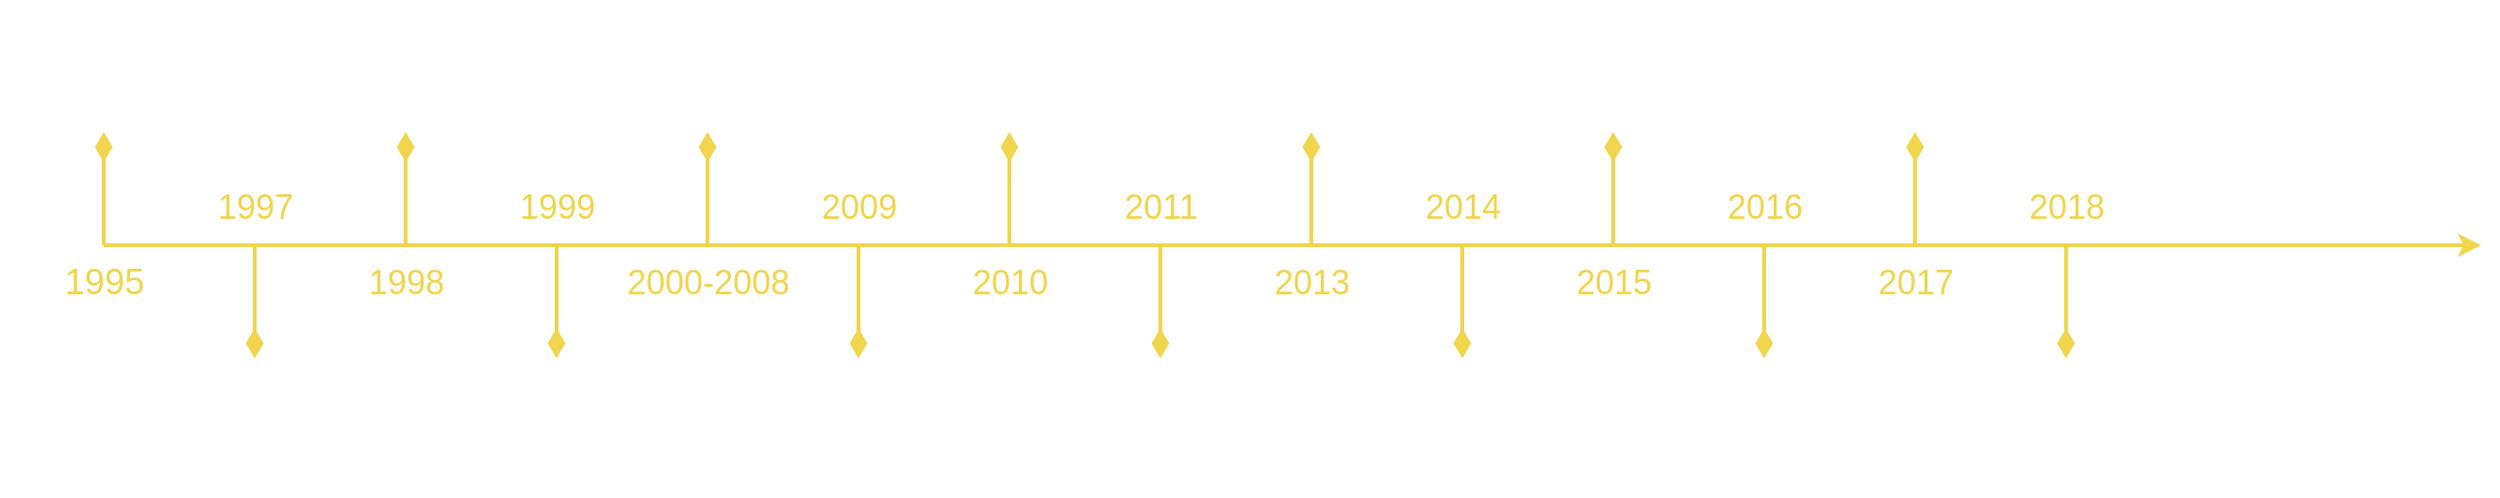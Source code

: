 <mxfile version="18.0.1" type="device"><diagram id="HyhiWc7TbIcFqU2RdQ8U" name="第 1 页"><mxGraphModel dx="2123" dy="951" grid="1" gridSize="10" guides="1" tooltips="1" connect="1" arrows="1" fold="1" page="0" pageScale="1" pageWidth="1600" pageHeight="900" math="0" shadow="0"><root><mxCell id="0"/><mxCell id="1" parent="0"/><mxCell id="qEoi0BbrAxVnQaoXNb8z-2" value="" style="endArrow=classic;html=1;rounded=0;strokeWidth=2;strokeColor=#F0D54D;" edge="1" parent="1"><mxGeometry width="50" height="50" relative="1" as="geometry"><mxPoint x="40" y="400" as="sourcePoint"/><mxPoint x="1300" y="400" as="targetPoint"/></mxGeometry></mxCell><mxCell id="qEoi0BbrAxVnQaoXNb8z-3" value="" style="endArrow=diamondThin;html=1;rounded=0;strokeWidth=2;endFill=1;strokeColor=#F0D54D;endSize=10;startSize=10;" edge="1" parent="1"><mxGeometry width="50" height="50" relative="1" as="geometry"><mxPoint x="40" y="400" as="sourcePoint"/><mxPoint x="40" y="340" as="targetPoint"/></mxGeometry></mxCell><mxCell id="qEoi0BbrAxVnQaoXNb8z-5" value="" style="endArrow=none;html=1;rounded=0;strokeWidth=2;endFill=0;strokeColor=#F0D54D;startArrow=diamondThin;startFill=1;endSize=10;startSize=10;" edge="1" parent="1"><mxGeometry width="50" height="50" relative="1" as="geometry"><mxPoint x="120" y="460" as="sourcePoint"/><mxPoint x="120" y="400" as="targetPoint"/></mxGeometry></mxCell><mxCell id="qEoi0BbrAxVnQaoXNb8z-6" value="" style="endArrow=diamondThin;html=1;rounded=0;strokeWidth=2;endFill=1;strokeColor=#F0D54D;endSize=10;startSize=10;" edge="1" parent="1"><mxGeometry width="50" height="50" relative="1" as="geometry"><mxPoint x="200" y="400" as="sourcePoint"/><mxPoint x="200" y="340" as="targetPoint"/></mxGeometry></mxCell><mxCell id="qEoi0BbrAxVnQaoXNb8z-7" value="" style="endArrow=diamondThin;html=1;rounded=0;strokeWidth=2;endFill=1;strokeColor=#F0D54D;endSize=10;startSize=10;" edge="1" parent="1"><mxGeometry width="50" height="50" relative="1" as="geometry"><mxPoint x="360" y="400" as="sourcePoint"/><mxPoint x="360" y="340" as="targetPoint"/></mxGeometry></mxCell><mxCell id="qEoi0BbrAxVnQaoXNb8z-8" value="" style="endArrow=diamondThin;html=1;rounded=0;strokeWidth=2;endFill=1;strokeColor=#F0D54D;endSize=10;startSize=10;" edge="1" parent="1"><mxGeometry width="50" height="50" relative="1" as="geometry"><mxPoint x="520" y="400" as="sourcePoint"/><mxPoint x="520" y="340" as="targetPoint"/></mxGeometry></mxCell><mxCell id="qEoi0BbrAxVnQaoXNb8z-9" value="" style="endArrow=diamondThin;html=1;rounded=0;strokeWidth=2;endFill=1;strokeColor=#F0D54D;endSize=10;startSize=10;" edge="1" parent="1"><mxGeometry width="50" height="50" relative="1" as="geometry"><mxPoint x="680" y="400" as="sourcePoint"/><mxPoint x="680" y="340" as="targetPoint"/></mxGeometry></mxCell><mxCell id="qEoi0BbrAxVnQaoXNb8z-10" value="&lt;font color=&quot;#f0d54d&quot; style=&quot;font-size: 19px;&quot;&gt;1995&lt;/font&gt;" style="text;html=1;align=center;verticalAlign=middle;resizable=0;points=[];autosize=1;strokeColor=none;fillColor=none;" vertex="1" parent="1"><mxGeometry x="10" y="410" width="60" height="20" as="geometry"/></mxCell><mxCell id="qEoi0BbrAxVnQaoXNb8z-11" value="&lt;font color=&quot;#f0d54d&quot; style=&quot;font-size: 18px;&quot;&gt;1997&lt;/font&gt;" style="text;html=1;align=center;verticalAlign=middle;resizable=0;points=[];autosize=1;strokeColor=none;fillColor=none;" vertex="1" parent="1"><mxGeometry x="90" y="370" width="60" height="20" as="geometry"/></mxCell><mxCell id="qEoi0BbrAxVnQaoXNb8z-12" value="&lt;font color=&quot;#f0d54d&quot; style=&quot;font-size: 18px;&quot;&gt;1998&lt;/font&gt;" style="text;html=1;align=center;verticalAlign=middle;resizable=0;points=[];autosize=1;strokeColor=none;fillColor=none;" vertex="1" parent="1"><mxGeometry x="170" y="410" width="60" height="20" as="geometry"/></mxCell><mxCell id="qEoi0BbrAxVnQaoXNb8z-13" value="" style="endArrow=none;html=1;rounded=0;strokeWidth=2;endFill=0;strokeColor=#F0D54D;startArrow=diamondThin;startFill=1;endSize=10;startSize=10;" edge="1" parent="1"><mxGeometry width="50" height="50" relative="1" as="geometry"><mxPoint x="280" y="460.0" as="sourcePoint"/><mxPoint x="280" y="400.0" as="targetPoint"/></mxGeometry></mxCell><mxCell id="qEoi0BbrAxVnQaoXNb8z-14" value="" style="endArrow=none;html=1;rounded=0;strokeWidth=2;endFill=0;strokeColor=#F0D54D;startArrow=diamondThin;startFill=1;endSize=10;startSize=10;" edge="1" parent="1"><mxGeometry width="50" height="50" relative="1" as="geometry"><mxPoint x="440" y="460.0" as="sourcePoint"/><mxPoint x="440" y="400.0" as="targetPoint"/></mxGeometry></mxCell><mxCell id="qEoi0BbrAxVnQaoXNb8z-15" value="" style="endArrow=none;html=1;rounded=0;strokeWidth=2;endFill=0;strokeColor=#F0D54D;startArrow=diamondThin;startFill=1;endSize=10;startSize=10;" edge="1" parent="1"><mxGeometry width="50" height="50" relative="1" as="geometry"><mxPoint x="600" y="460.0" as="sourcePoint"/><mxPoint x="600" y="400.0" as="targetPoint"/></mxGeometry></mxCell><mxCell id="qEoi0BbrAxVnQaoXNb8z-16" value="&lt;font color=&quot;#f0d54d&quot; style=&quot;font-size: 18px;&quot;&gt;1999&lt;/font&gt;" style="text;html=1;align=center;verticalAlign=middle;resizable=0;points=[];autosize=1;strokeColor=none;fillColor=none;" vertex="1" parent="1"><mxGeometry x="250" y="370" width="60" height="20" as="geometry"/></mxCell><mxCell id="qEoi0BbrAxVnQaoXNb8z-17" value="&lt;font style=&quot;font-size: 19px;&quot; face=&quot;Verdana&quot; color=&quot;#ffffff&quot;&gt;诞生&lt;br&gt;JavaScript&lt;/font&gt;" style="text;html=1;align=center;verticalAlign=middle;resizable=0;points=[];autosize=1;strokeColor=none;fillColor=none;fontSize=21;fontColor=#F0D54D;" vertex="1" parent="1"><mxGeometry x="-15" y="270" width="110" height="60" as="geometry"/></mxCell><mxCell id="qEoi0BbrAxVnQaoXNb8z-18" value="&lt;font color=&quot;#f0d54d&quot; style=&quot;font-size: 18px;&quot;&gt;2000-2008&lt;/font&gt;" style="text;html=1;align=center;verticalAlign=middle;resizable=0;points=[];autosize=1;strokeColor=none;fillColor=none;" vertex="1" parent="1"><mxGeometry x="310" y="410" width="100" height="20" as="geometry"/></mxCell><mxCell id="qEoi0BbrAxVnQaoXNb8z-19" value="&lt;font color=&quot;#f0d54d&quot; style=&quot;font-size: 18px;&quot;&gt;2009&lt;/font&gt;" style="text;html=1;align=center;verticalAlign=middle;resizable=0;points=[];autosize=1;strokeColor=none;fillColor=none;" vertex="1" parent="1"><mxGeometry x="410" y="370" width="60" height="20" as="geometry"/></mxCell><mxCell id="qEoi0BbrAxVnQaoXNb8z-20" value="&lt;font color=&quot;#f0d54d&quot; style=&quot;font-size: 18px;&quot;&gt;2010&lt;/font&gt;" style="text;html=1;align=center;verticalAlign=middle;resizable=0;points=[];autosize=1;strokeColor=none;fillColor=none;" vertex="1" parent="1"><mxGeometry x="490" y="410" width="60" height="20" as="geometry"/></mxCell><mxCell id="qEoi0BbrAxVnQaoXNb8z-21" value="&lt;font color=&quot;#f0d54d&quot; style=&quot;font-size: 18px;&quot;&gt;2011&lt;/font&gt;" style="text;html=1;align=center;verticalAlign=middle;resizable=0;points=[];autosize=1;strokeColor=none;fillColor=none;" vertex="1" parent="1"><mxGeometry x="575" y="370" width="50" height="20" as="geometry"/></mxCell><mxCell id="qEoi0BbrAxVnQaoXNb8z-23" value="" style="endArrow=diamondThin;html=1;rounded=0;strokeWidth=2;endFill=1;strokeColor=#F0D54D;endSize=10;startSize=10;" edge="1" parent="1"><mxGeometry width="50" height="50" relative="1" as="geometry"><mxPoint x="840" y="400.0" as="sourcePoint"/><mxPoint x="840" y="340" as="targetPoint"/></mxGeometry></mxCell><mxCell id="qEoi0BbrAxVnQaoXNb8z-24" value="" style="endArrow=diamondThin;html=1;rounded=0;strokeWidth=2;endFill=1;strokeColor=#F0D54D;endSize=10;startSize=10;" edge="1" parent="1"><mxGeometry width="50" height="50" relative="1" as="geometry"><mxPoint x="1000" y="400.0" as="sourcePoint"/><mxPoint x="1000" y="340" as="targetPoint"/></mxGeometry></mxCell><mxCell id="qEoi0BbrAxVnQaoXNb8z-25" value="" style="endArrow=none;html=1;rounded=0;strokeWidth=2;endFill=0;strokeColor=#F0D54D;startArrow=diamondThin;startFill=1;endSize=10;startSize=10;" edge="1" parent="1"><mxGeometry width="50" height="50" relative="1" as="geometry"><mxPoint x="760" y="460.0" as="sourcePoint"/><mxPoint x="760" y="400.0" as="targetPoint"/></mxGeometry></mxCell><mxCell id="qEoi0BbrAxVnQaoXNb8z-26" value="" style="endArrow=none;html=1;rounded=0;strokeWidth=2;endFill=0;strokeColor=#F0D54D;startArrow=diamondThin;startFill=1;endSize=10;startSize=10;" edge="1" parent="1"><mxGeometry width="50" height="50" relative="1" as="geometry"><mxPoint x="920" y="460.0" as="sourcePoint"/><mxPoint x="920" y="400.0" as="targetPoint"/></mxGeometry></mxCell><mxCell id="qEoi0BbrAxVnQaoXNb8z-27" value="" style="endArrow=none;html=1;rounded=0;strokeWidth=2;endFill=0;strokeColor=#F0D54D;startArrow=diamondThin;startFill=1;endSize=10;startSize=10;" edge="1" parent="1"><mxGeometry width="50" height="50" relative="1" as="geometry"><mxPoint x="1080" y="460.0" as="sourcePoint"/><mxPoint x="1080" y="400.0" as="targetPoint"/></mxGeometry></mxCell><mxCell id="qEoi0BbrAxVnQaoXNb8z-29" value="&lt;font color=&quot;#f0d54d&quot; style=&quot;font-size: 18px;&quot;&gt;2013&lt;/font&gt;" style="text;html=1;align=center;verticalAlign=middle;resizable=0;points=[];autosize=1;strokeColor=none;fillColor=none;" vertex="1" parent="1"><mxGeometry x="650" y="410" width="60" height="20" as="geometry"/></mxCell><mxCell id="qEoi0BbrAxVnQaoXNb8z-30" value="&lt;font color=&quot;#f0d54d&quot; style=&quot;font-size: 18px;&quot;&gt;2014&lt;/font&gt;" style="text;html=1;align=center;verticalAlign=middle;resizable=0;points=[];autosize=1;strokeColor=none;fillColor=none;" vertex="1" parent="1"><mxGeometry x="730" y="370" width="60" height="20" as="geometry"/></mxCell><mxCell id="qEoi0BbrAxVnQaoXNb8z-31" value="&lt;font color=&quot;#f0d54d&quot; style=&quot;font-size: 18px;&quot;&gt;2015&lt;/font&gt;" style="text;html=1;align=center;verticalAlign=middle;resizable=0;points=[];autosize=1;strokeColor=none;fillColor=none;" vertex="1" parent="1"><mxGeometry x="810" y="410" width="60" height="20" as="geometry"/></mxCell><mxCell id="qEoi0BbrAxVnQaoXNb8z-32" value="&lt;font color=&quot;#f0d54d&quot; style=&quot;font-size: 18px;&quot;&gt;2016&lt;/font&gt;" style="text;html=1;align=center;verticalAlign=middle;resizable=0;points=[];autosize=1;strokeColor=none;fillColor=none;" vertex="1" parent="1"><mxGeometry x="890" y="370" width="60" height="20" as="geometry"/></mxCell><mxCell id="qEoi0BbrAxVnQaoXNb8z-33" value="&lt;font color=&quot;#f0d54d&quot; style=&quot;font-size: 18px;&quot;&gt;2017&lt;/font&gt;" style="text;html=1;align=center;verticalAlign=middle;resizable=0;points=[];autosize=1;strokeColor=none;fillColor=none;" vertex="1" parent="1"><mxGeometry x="970" y="410" width="60" height="20" as="geometry"/></mxCell><mxCell id="qEoi0BbrAxVnQaoXNb8z-34" value="&lt;font color=&quot;#ffffff&quot;&gt;&lt;font face=&quot;Verdana&quot;&gt;&lt;span style=&quot;font-size: 19px;&quot;&gt;ECMA Script&lt;br&gt;&lt;/span&gt;&lt;/font&gt;(ES1)&lt;/font&gt;" style="text;html=1;align=center;verticalAlign=middle;resizable=0;points=[];autosize=1;strokeColor=none;fillColor=none;fontSize=21;fontColor=#F0D54D;" vertex="1" parent="1"><mxGeometry x="55" y="470" width="130" height="60" as="geometry"/></mxCell><mxCell id="qEoi0BbrAxVnQaoXNb8z-35" value="&lt;font color=&quot;#ffffff&quot;&gt;&lt;font face=&quot;Verdana&quot;&gt;&lt;span style=&quot;font-size: 19px;&quot;&gt;ECMA Script&lt;br&gt;&lt;/span&gt;&lt;/font&gt;(ES3)&lt;/font&gt;" style="text;html=1;align=center;verticalAlign=middle;resizable=0;points=[];autosize=1;strokeColor=none;fillColor=none;fontSize=21;fontColor=#F0D54D;" vertex="1" parent="1"><mxGeometry x="215" y="470" width="130" height="60" as="geometry"/></mxCell><mxCell id="qEoi0BbrAxVnQaoXNb8z-36" value="&lt;span style=&quot;color: rgb(255, 255, 255);&quot;&gt;(ES2)&lt;br&gt;&lt;/span&gt;&lt;font color=&quot;#ffffff&quot;&gt;&lt;font face=&quot;Verdana&quot;&gt;&lt;span style=&quot;font-size: 19px;&quot;&gt;ECMA Script&lt;/span&gt;&lt;/font&gt;&lt;br&gt;&lt;/font&gt;" style="text;html=1;align=center;verticalAlign=middle;resizable=0;points=[];autosize=1;strokeColor=none;fillColor=none;fontSize=21;fontColor=#F0D54D;" vertex="1" parent="1"><mxGeometry x="135" y="270" width="130" height="60" as="geometry"/></mxCell><mxCell id="qEoi0BbrAxVnQaoXNb8z-38" value="&lt;span style=&quot;color: rgb(255, 255, 255);&quot;&gt;(ES5)&lt;br&gt;&lt;/span&gt;&lt;font color=&quot;#ffffff&quot;&gt;&lt;font face=&quot;Verdana&quot;&gt;&lt;span style=&quot;font-size: 19px;&quot;&gt;ECMA Script&lt;/span&gt;&lt;/font&gt;&lt;br&gt;&lt;/font&gt;" style="text;html=1;align=center;verticalAlign=middle;resizable=0;points=[];autosize=1;strokeColor=none;fillColor=none;fontSize=21;fontColor=#F0D54D;" vertex="1" parent="1"><mxGeometry x="295" y="270" width="130" height="60" as="geometry"/></mxCell><mxCell id="qEoi0BbrAxVnQaoXNb8z-39" value="&lt;font face=&quot;Verdana&quot; color=&quot;#ffffff&quot;&gt;&lt;span style=&quot;font-size: 19px;&quot;&gt;Node.js&lt;/span&gt;&lt;/font&gt;" style="text;html=1;align=center;verticalAlign=middle;resizable=0;points=[];autosize=1;strokeColor=none;fillColor=none;fontSize=21;fontColor=#F0D54D;" vertex="1" parent="1"><mxGeometry x="395" y="473" width="90" height="30" as="geometry"/></mxCell><mxCell id="qEoi0BbrAxVnQaoXNb8z-40" value="&lt;font face=&quot;Verdana&quot; color=&quot;#ffffff&quot;&gt;&lt;span style=&quot;font-size: 19px;&quot;&gt;AngularJS&lt;/span&gt;&lt;/font&gt;" style="text;html=1;align=center;verticalAlign=middle;resizable=0;points=[];autosize=1;strokeColor=none;fillColor=none;fontSize=21;fontColor=#F0D54D;" vertex="1" parent="1"><mxGeometry x="465" y="290" width="110" height="30" as="geometry"/></mxCell><mxCell id="qEoi0BbrAxVnQaoXNb8z-41" value="&lt;font color=&quot;#ffffff&quot;&gt;&lt;font face=&quot;Verdana&quot;&gt;&lt;span style=&quot;font-size: 19px;&quot;&gt;ECMA Script&lt;br&gt;&lt;/span&gt;&lt;/font&gt;(ES5.1)&lt;/font&gt;" style="text;html=1;align=center;verticalAlign=middle;resizable=0;points=[];autosize=1;strokeColor=none;fillColor=none;fontSize=21;fontColor=#F0D54D;" vertex="1" parent="1"><mxGeometry x="535" y="470" width="130" height="60" as="geometry"/></mxCell><mxCell id="qEoi0BbrAxVnQaoXNb8z-42" value="&lt;font face=&quot;Verdana&quot; color=&quot;#ffffff&quot;&gt;&lt;span style=&quot;font-size: 19px;&quot;&gt;ReactJS&lt;/span&gt;&lt;/font&gt;" style="text;html=1;align=center;verticalAlign=middle;resizable=0;points=[];autosize=1;strokeColor=none;fillColor=none;fontSize=21;fontColor=#F0D54D;" vertex="1" parent="1"><mxGeometry x="635" y="290" width="90" height="30" as="geometry"/></mxCell><mxCell id="qEoi0BbrAxVnQaoXNb8z-43" value="&lt;font face=&quot;Verdana&quot; color=&quot;#ffffff&quot;&gt;&lt;span style=&quot;font-size: 19px;&quot;&gt;Vue.js&lt;br&gt;&lt;/span&gt;&lt;/font&gt;" style="text;html=1;align=center;verticalAlign=middle;resizable=0;points=[];autosize=1;strokeColor=none;fillColor=none;fontSize=21;fontColor=#F0D54D;" vertex="1" parent="1"><mxGeometry x="725" y="473" width="70" height="30" as="geometry"/></mxCell><mxCell id="qEoi0BbrAxVnQaoXNb8z-44" value="&lt;span style=&quot;color: rgb(255, 255, 255);&quot;&gt;(ES6)&lt;br&gt;&lt;/span&gt;&lt;font color=&quot;#ffffff&quot;&gt;&lt;font face=&quot;Verdana&quot;&gt;&lt;span style=&quot;font-size: 19px;&quot;&gt;ECMA Script&lt;/span&gt;&lt;/font&gt;&lt;br&gt;&lt;/font&gt;" style="text;html=1;align=center;verticalAlign=middle;resizable=0;points=[];autosize=1;strokeColor=none;fillColor=none;fontSize=21;fontColor=#F0D54D;" vertex="1" parent="1"><mxGeometry x="775" y="270" width="130" height="60" as="geometry"/></mxCell><mxCell id="qEoi0BbrAxVnQaoXNb8z-45" value="&lt;font color=&quot;#ffffff&quot;&gt;&lt;font face=&quot;Verdana&quot;&gt;&lt;span style=&quot;font-size: 19px;&quot;&gt;ECMA Script&lt;br&gt;&lt;/span&gt;&lt;/font&gt;(ES7)&lt;/font&gt;" style="text;html=1;align=center;verticalAlign=middle;resizable=0;points=[];autosize=1;strokeColor=none;fillColor=none;fontSize=21;fontColor=#F0D54D;" vertex="1" parent="1"><mxGeometry x="855" y="473" width="130" height="60" as="geometry"/></mxCell><mxCell id="qEoi0BbrAxVnQaoXNb8z-46" value="&lt;font color=&quot;#f0d54d&quot; style=&quot;font-size: 18px;&quot;&gt;2018&lt;/font&gt;" style="text;html=1;align=center;verticalAlign=middle;resizable=0;points=[];autosize=1;strokeColor=none;fillColor=none;" vertex="1" parent="1"><mxGeometry x="1050" y="370" width="60" height="20" as="geometry"/></mxCell><mxCell id="qEoi0BbrAxVnQaoXNb8z-47" value="&lt;span style=&quot;color: rgb(255, 255, 255);&quot;&gt;(ES8)&lt;br&gt;&lt;/span&gt;&lt;font color=&quot;#ffffff&quot;&gt;&lt;font face=&quot;Verdana&quot;&gt;&lt;span style=&quot;font-size: 19px;&quot;&gt;ECMA Script&lt;/span&gt;&lt;/font&gt;&lt;br&gt;&lt;/font&gt;" style="text;html=1;align=center;verticalAlign=middle;resizable=0;points=[];autosize=1;strokeColor=none;fillColor=none;fontSize=21;fontColor=#F0D54D;" vertex="1" parent="1"><mxGeometry x="935" y="270" width="130" height="60" as="geometry"/></mxCell><mxCell id="qEoi0BbrAxVnQaoXNb8z-48" value="&lt;font face=&quot;Verdana&quot; color=&quot;#ffffff&quot;&gt;&lt;span style=&quot;font-size: 19px;&quot;&gt;ES2018&lt;br&gt;&lt;/span&gt;&lt;/font&gt;" style="text;html=1;align=center;verticalAlign=middle;resizable=0;points=[];autosize=1;strokeColor=none;fillColor=none;fontSize=21;fontColor=#F0D54D;" vertex="1" parent="1"><mxGeometry x="1035" y="473" width="90" height="30" as="geometry"/></mxCell></root></mxGraphModel></diagram></mxfile>